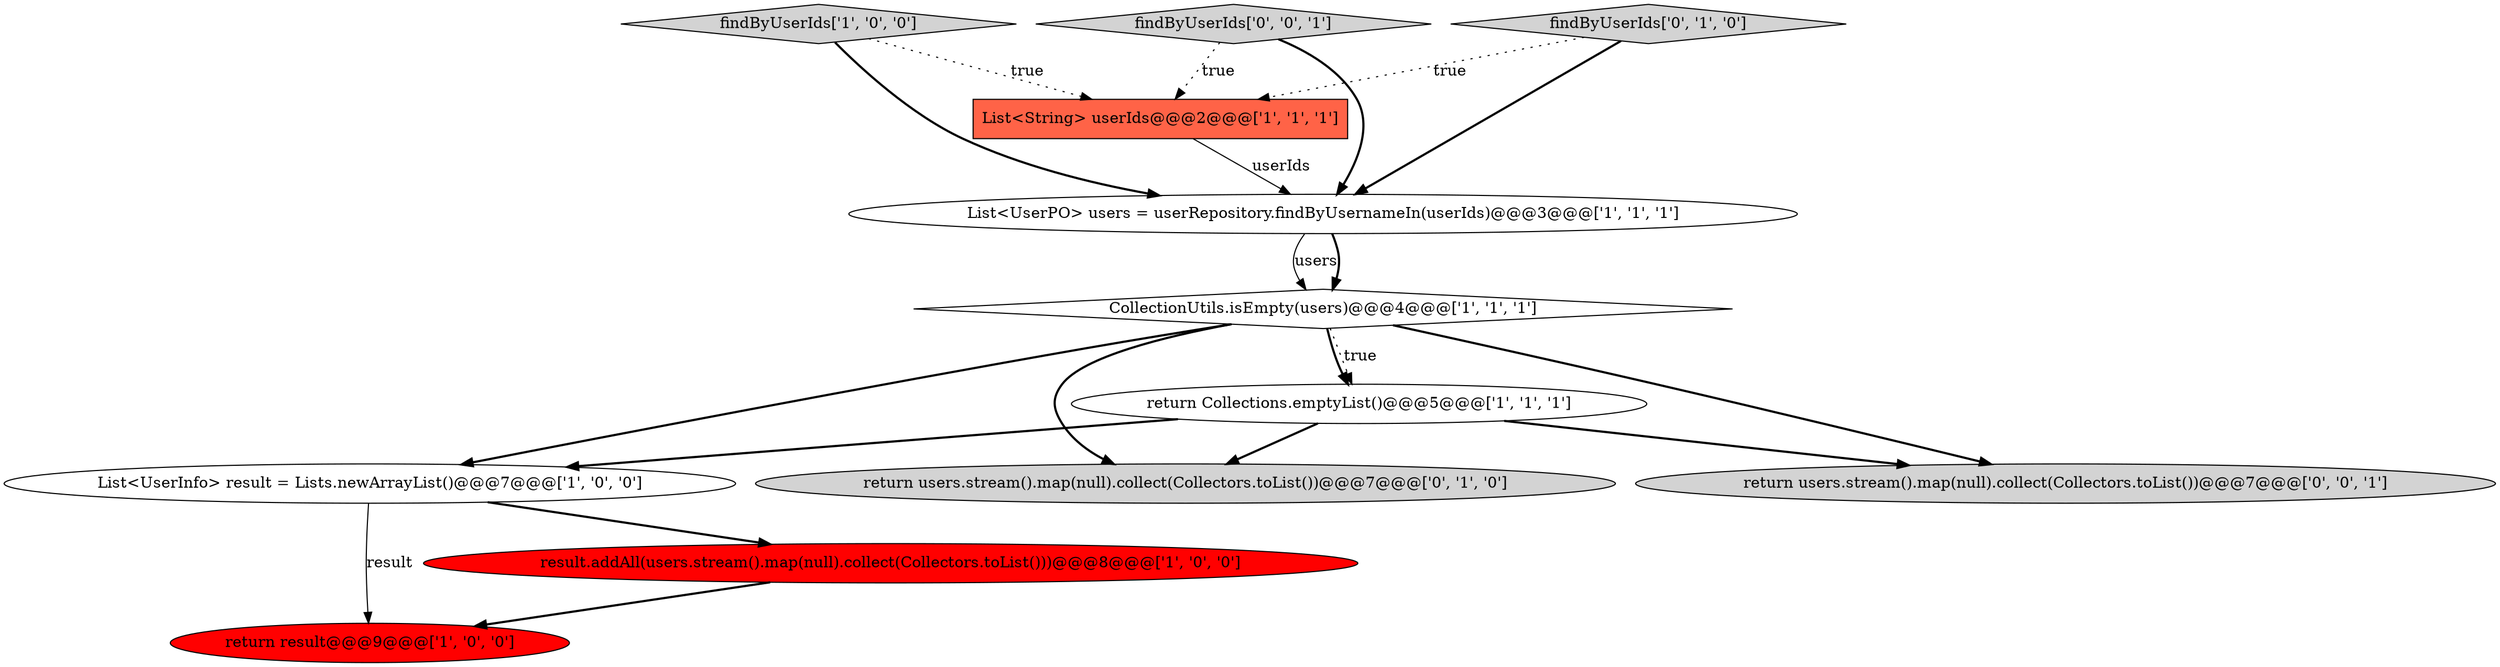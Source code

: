 digraph {
7 [style = filled, label = "List<UserInfo> result = Lists.newArrayList()@@@7@@@['1', '0', '0']", fillcolor = white, shape = ellipse image = "AAA0AAABBB1BBB"];
3 [style = filled, label = "List<UserPO> users = userRepository.findByUsernameIn(userIds)@@@3@@@['1', '1', '1']", fillcolor = white, shape = ellipse image = "AAA0AAABBB1BBB"];
0 [style = filled, label = "return Collections.emptyList()@@@5@@@['1', '1', '1']", fillcolor = white, shape = ellipse image = "AAA0AAABBB1BBB"];
1 [style = filled, label = "CollectionUtils.isEmpty(users)@@@4@@@['1', '1', '1']", fillcolor = white, shape = diamond image = "AAA0AAABBB1BBB"];
4 [style = filled, label = "findByUserIds['1', '0', '0']", fillcolor = lightgray, shape = diamond image = "AAA0AAABBB1BBB"];
8 [style = filled, label = "findByUserIds['0', '1', '0']", fillcolor = lightgray, shape = diamond image = "AAA0AAABBB2BBB"];
10 [style = filled, label = "findByUserIds['0', '0', '1']", fillcolor = lightgray, shape = diamond image = "AAA0AAABBB3BBB"];
2 [style = filled, label = "result.addAll(users.stream().map(null).collect(Collectors.toList()))@@@8@@@['1', '0', '0']", fillcolor = red, shape = ellipse image = "AAA1AAABBB1BBB"];
11 [style = filled, label = "return users.stream().map(null).collect(Collectors.toList())@@@7@@@['0', '0', '1']", fillcolor = lightgray, shape = ellipse image = "AAA0AAABBB3BBB"];
9 [style = filled, label = "return users.stream().map(null).collect(Collectors.toList())@@@7@@@['0', '1', '0']", fillcolor = lightgray, shape = ellipse image = "AAA0AAABBB2BBB"];
5 [style = filled, label = "List<String> userIds@@@2@@@['1', '1', '1']", fillcolor = tomato, shape = box image = "AAA0AAABBB1BBB"];
6 [style = filled, label = "return result@@@9@@@['1', '0', '0']", fillcolor = red, shape = ellipse image = "AAA1AAABBB1BBB"];
4->5 [style = dotted, label="true"];
4->3 [style = bold, label=""];
0->11 [style = bold, label=""];
3->1 [style = solid, label="users"];
0->9 [style = bold, label=""];
10->3 [style = bold, label=""];
1->0 [style = dotted, label="true"];
1->0 [style = bold, label=""];
3->1 [style = bold, label=""];
8->5 [style = dotted, label="true"];
10->5 [style = dotted, label="true"];
5->3 [style = solid, label="userIds"];
7->6 [style = solid, label="result"];
1->7 [style = bold, label=""];
7->2 [style = bold, label=""];
2->6 [style = bold, label=""];
1->9 [style = bold, label=""];
8->3 [style = bold, label=""];
1->11 [style = bold, label=""];
0->7 [style = bold, label=""];
}
